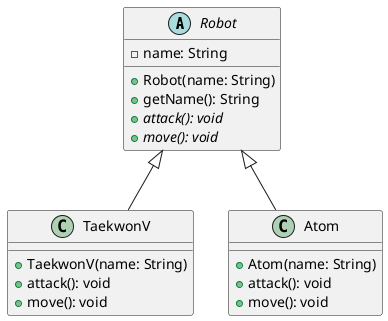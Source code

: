 @startuml
abstract class Robot {
    -name: String
    +Robot(name: String)
    +getName(): String
    +{abstract}attack(): void
    +{abstract}move(): void
}

class TaekwonV {
    +TaekwonV(name: String)
    +attack(): void
    +move(): void
}

class Atom {
    +Atom(name: String)
    +attack(): void
    +move(): void
}

Robot <|-- TaekwonV
Robot <|-- Atom
@enduml